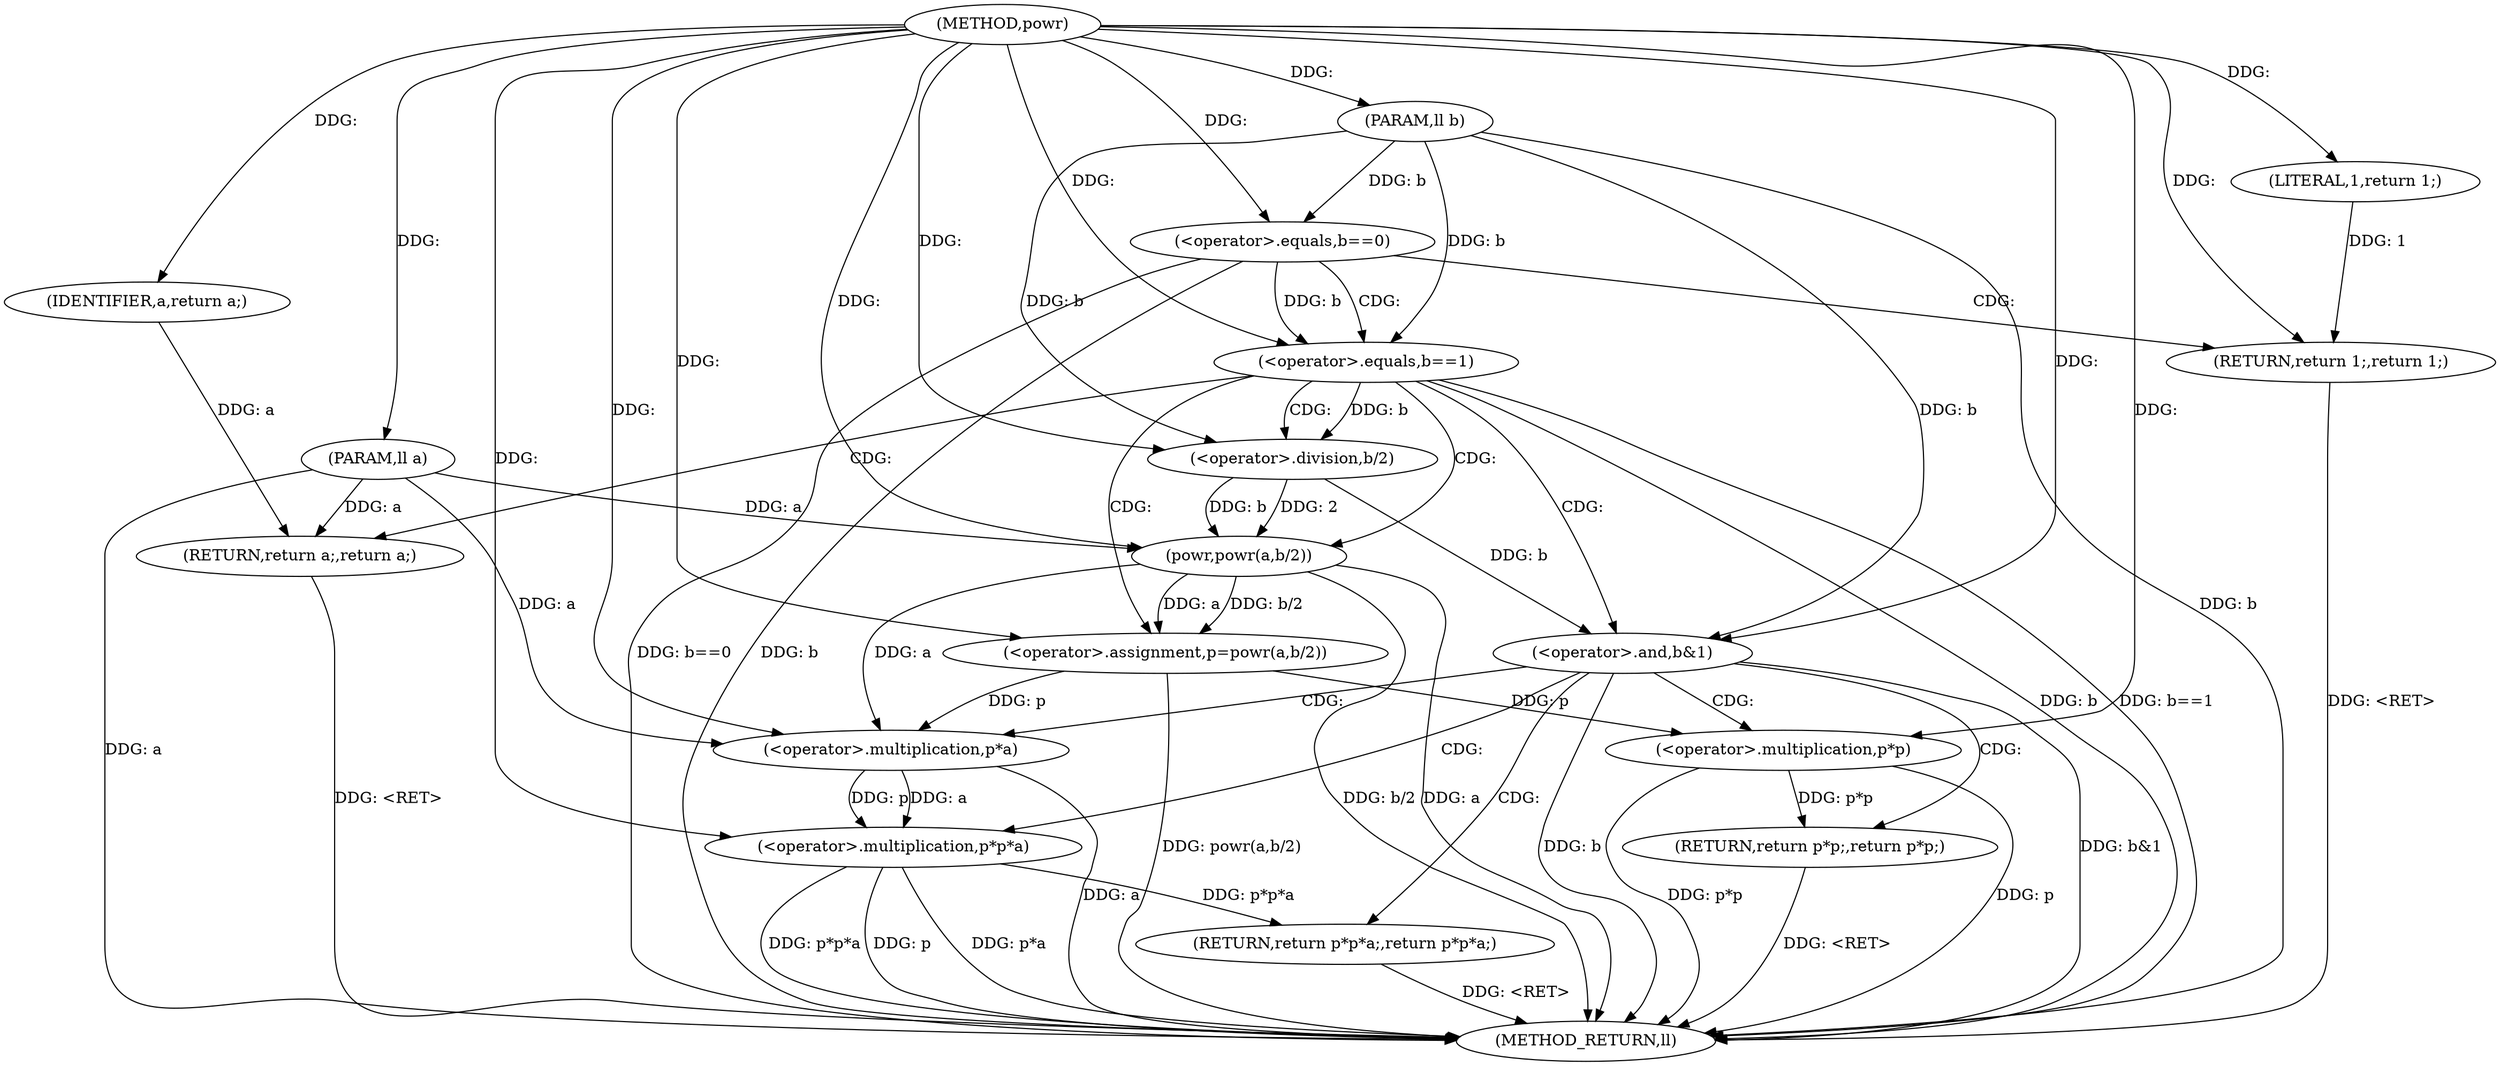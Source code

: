 digraph "powr" {  
"1000105" [label = "(METHOD,powr)" ]
"1000143" [label = "(METHOD_RETURN,ll)" ]
"1000106" [label = "(PARAM,ll a)" ]
"1000107" [label = "(PARAM,ll b)" ]
"1000122" [label = "(<operator>.assignment,p=powr(a,b/2))" ]
"1000139" [label = "(RETURN,return p*p;,return p*p;)" ]
"1000110" [label = "(<operator>.equals,b==0)" ]
"1000113" [label = "(RETURN,return 1;,return 1;)" ]
"1000116" [label = "(<operator>.equals,b==1)" ]
"1000119" [label = "(RETURN,return a;,return a;)" ]
"1000130" [label = "(<operator>.and,b&1)" ]
"1000133" [label = "(RETURN,return p*p*a;,return p*p*a;)" ]
"1000140" [label = "(<operator>.multiplication,p*p)" ]
"1000114" [label = "(LITERAL,1,return 1;)" ]
"1000120" [label = "(IDENTIFIER,a,return a;)" ]
"1000124" [label = "(powr,powr(a,b/2))" ]
"1000134" [label = "(<operator>.multiplication,p*p*a)" ]
"1000126" [label = "(<operator>.division,b/2)" ]
"1000136" [label = "(<operator>.multiplication,p*a)" ]
  "1000139" -> "1000143"  [ label = "DDG: <RET>"] 
  "1000113" -> "1000143"  [ label = "DDG: <RET>"] 
  "1000119" -> "1000143"  [ label = "DDG: <RET>"] 
  "1000133" -> "1000143"  [ label = "DDG: <RET>"] 
  "1000106" -> "1000143"  [ label = "DDG: a"] 
  "1000107" -> "1000143"  [ label = "DDG: b"] 
  "1000110" -> "1000143"  [ label = "DDG: b"] 
  "1000110" -> "1000143"  [ label = "DDG: b==0"] 
  "1000116" -> "1000143"  [ label = "DDG: b"] 
  "1000116" -> "1000143"  [ label = "DDG: b==1"] 
  "1000124" -> "1000143"  [ label = "DDG: a"] 
  "1000124" -> "1000143"  [ label = "DDG: b/2"] 
  "1000122" -> "1000143"  [ label = "DDG: powr(a,b/2)"] 
  "1000130" -> "1000143"  [ label = "DDG: b"] 
  "1000130" -> "1000143"  [ label = "DDG: b&1"] 
  "1000140" -> "1000143"  [ label = "DDG: p"] 
  "1000140" -> "1000143"  [ label = "DDG: p*p"] 
  "1000134" -> "1000143"  [ label = "DDG: p"] 
  "1000136" -> "1000143"  [ label = "DDG: a"] 
  "1000134" -> "1000143"  [ label = "DDG: p*a"] 
  "1000134" -> "1000143"  [ label = "DDG: p*p*a"] 
  "1000105" -> "1000106"  [ label = "DDG: "] 
  "1000105" -> "1000107"  [ label = "DDG: "] 
  "1000124" -> "1000122"  [ label = "DDG: a"] 
  "1000124" -> "1000122"  [ label = "DDG: b/2"] 
  "1000140" -> "1000139"  [ label = "DDG: p*p"] 
  "1000114" -> "1000113"  [ label = "DDG: 1"] 
  "1000105" -> "1000113"  [ label = "DDG: "] 
  "1000120" -> "1000119"  [ label = "DDG: a"] 
  "1000106" -> "1000119"  [ label = "DDG: a"] 
  "1000105" -> "1000122"  [ label = "DDG: "] 
  "1000134" -> "1000133"  [ label = "DDG: p*p*a"] 
  "1000107" -> "1000110"  [ label = "DDG: b"] 
  "1000105" -> "1000110"  [ label = "DDG: "] 
  "1000105" -> "1000114"  [ label = "DDG: "] 
  "1000110" -> "1000116"  [ label = "DDG: b"] 
  "1000107" -> "1000116"  [ label = "DDG: b"] 
  "1000105" -> "1000116"  [ label = "DDG: "] 
  "1000105" -> "1000120"  [ label = "DDG: "] 
  "1000106" -> "1000124"  [ label = "DDG: a"] 
  "1000105" -> "1000124"  [ label = "DDG: "] 
  "1000126" -> "1000124"  [ label = "DDG: 2"] 
  "1000126" -> "1000124"  [ label = "DDG: b"] 
  "1000126" -> "1000130"  [ label = "DDG: b"] 
  "1000107" -> "1000130"  [ label = "DDG: b"] 
  "1000105" -> "1000130"  [ label = "DDG: "] 
  "1000122" -> "1000140"  [ label = "DDG: p"] 
  "1000105" -> "1000140"  [ label = "DDG: "] 
  "1000116" -> "1000126"  [ label = "DDG: b"] 
  "1000107" -> "1000126"  [ label = "DDG: b"] 
  "1000105" -> "1000126"  [ label = "DDG: "] 
  "1000136" -> "1000134"  [ label = "DDG: p"] 
  "1000105" -> "1000134"  [ label = "DDG: "] 
  "1000136" -> "1000134"  [ label = "DDG: a"] 
  "1000122" -> "1000136"  [ label = "DDG: p"] 
  "1000105" -> "1000136"  [ label = "DDG: "] 
  "1000124" -> "1000136"  [ label = "DDG: a"] 
  "1000106" -> "1000136"  [ label = "DDG: a"] 
  "1000110" -> "1000116"  [ label = "CDG: "] 
  "1000110" -> "1000113"  [ label = "CDG: "] 
  "1000116" -> "1000126"  [ label = "CDG: "] 
  "1000116" -> "1000124"  [ label = "CDG: "] 
  "1000116" -> "1000119"  [ label = "CDG: "] 
  "1000116" -> "1000130"  [ label = "CDG: "] 
  "1000116" -> "1000122"  [ label = "CDG: "] 
  "1000130" -> "1000139"  [ label = "CDG: "] 
  "1000130" -> "1000133"  [ label = "CDG: "] 
  "1000130" -> "1000136"  [ label = "CDG: "] 
  "1000130" -> "1000140"  [ label = "CDG: "] 
  "1000130" -> "1000134"  [ label = "CDG: "] 
}
